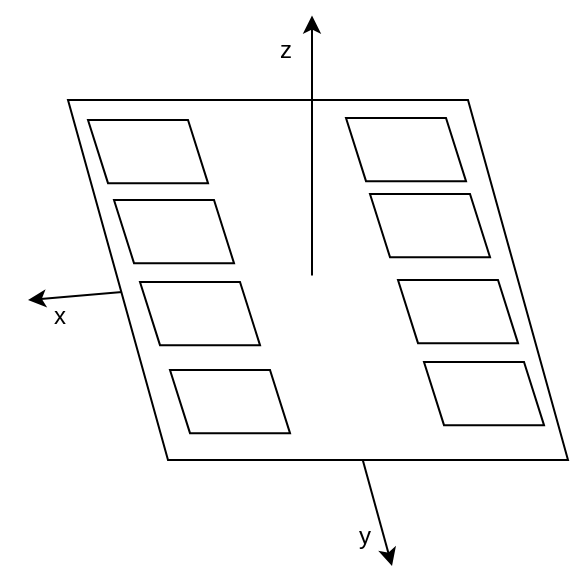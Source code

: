 <mxfile version="28.2.7">
  <diagram name="Page-1" id="CG6VzBT6TGSni8sAfczl">
    <mxGraphModel dx="672" dy="370" grid="1" gridSize="10" guides="1" tooltips="1" connect="1" arrows="1" fold="1" page="1" pageScale="1" pageWidth="1169" pageHeight="1654" math="0" shadow="0">
      <root>
        <mxCell id="0" />
        <mxCell id="1" parent="0" />
        <mxCell id="QiRjHFocJS6x8Pd-hhBX-11" value="" style="endArrow=classic;html=1;rounded=0;" edge="1" parent="1">
          <mxGeometry width="50" height="50" relative="1" as="geometry">
            <mxPoint x="592" y="237.79" as="sourcePoint" />
            <mxPoint x="450" y="250" as="targetPoint" />
          </mxGeometry>
        </mxCell>
        <mxCell id="QiRjHFocJS6x8Pd-hhBX-12" value="" style="endArrow=classic;html=1;rounded=0;" edge="1" parent="1">
          <mxGeometry width="50" height="50" relative="1" as="geometry">
            <mxPoint x="585" y="212.58" as="sourcePoint" />
            <mxPoint x="632" y="383" as="targetPoint" />
          </mxGeometry>
        </mxCell>
        <mxCell id="QiRjHFocJS6x8Pd-hhBX-1" value="" style="shape=parallelogram;perimeter=parallelogramPerimeter;whiteSpace=wrap;html=1;fixedSize=1;size=50;rotation=-180;flipV=1;" vertex="1" parent="1">
          <mxGeometry x="470" y="150" width="250" height="180" as="geometry" />
        </mxCell>
        <mxCell id="QiRjHFocJS6x8Pd-hhBX-2" value="" style="shape=parallelogram;perimeter=parallelogramPerimeter;whiteSpace=wrap;html=1;fixedSize=1;size=10;rotation=-180;flipV=1;" vertex="1" parent="1">
          <mxGeometry x="480" y="160" width="60" height="31.58" as="geometry" />
        </mxCell>
        <mxCell id="QiRjHFocJS6x8Pd-hhBX-3" value="" style="shape=parallelogram;perimeter=parallelogramPerimeter;whiteSpace=wrap;html=1;fixedSize=1;size=10;rotation=-180;flipV=1;" vertex="1" parent="1">
          <mxGeometry x="493" y="200" width="60" height="31.58" as="geometry" />
        </mxCell>
        <mxCell id="QiRjHFocJS6x8Pd-hhBX-4" value="" style="shape=parallelogram;perimeter=parallelogramPerimeter;whiteSpace=wrap;html=1;fixedSize=1;size=10;rotation=-180;flipV=1;" vertex="1" parent="1">
          <mxGeometry x="506" y="241" width="60" height="31.58" as="geometry" />
        </mxCell>
        <mxCell id="QiRjHFocJS6x8Pd-hhBX-5" value="" style="shape=parallelogram;perimeter=parallelogramPerimeter;whiteSpace=wrap;html=1;fixedSize=1;size=10;rotation=-180;flipV=1;" vertex="1" parent="1">
          <mxGeometry x="521" y="285" width="60" height="31.58" as="geometry" />
        </mxCell>
        <mxCell id="QiRjHFocJS6x8Pd-hhBX-6" value="" style="shape=parallelogram;perimeter=parallelogramPerimeter;whiteSpace=wrap;html=1;fixedSize=1;size=10;rotation=-180;flipV=1;" vertex="1" parent="1">
          <mxGeometry x="609" y="159" width="60" height="31.58" as="geometry" />
        </mxCell>
        <mxCell id="QiRjHFocJS6x8Pd-hhBX-7" value="" style="shape=parallelogram;perimeter=parallelogramPerimeter;whiteSpace=wrap;html=1;fixedSize=1;size=10;rotation=-180;flipV=1;" vertex="1" parent="1">
          <mxGeometry x="621" y="197" width="60" height="31.58" as="geometry" />
        </mxCell>
        <mxCell id="QiRjHFocJS6x8Pd-hhBX-8" value="" style="shape=parallelogram;perimeter=parallelogramPerimeter;whiteSpace=wrap;html=1;fixedSize=1;size=10;rotation=-180;flipV=1;" vertex="1" parent="1">
          <mxGeometry x="635" y="240" width="60" height="31.58" as="geometry" />
        </mxCell>
        <mxCell id="QiRjHFocJS6x8Pd-hhBX-9" value="" style="shape=parallelogram;perimeter=parallelogramPerimeter;whiteSpace=wrap;html=1;fixedSize=1;size=10;rotation=-180;flipV=1;" vertex="1" parent="1">
          <mxGeometry x="648" y="281" width="60" height="31.58" as="geometry" />
        </mxCell>
        <mxCell id="QiRjHFocJS6x8Pd-hhBX-10" value="" style="endArrow=classic;html=1;rounded=0;" edge="1" parent="1">
          <mxGeometry width="50" height="50" relative="1" as="geometry">
            <mxPoint x="592" y="237.79" as="sourcePoint" />
            <mxPoint x="592" y="107.79" as="targetPoint" />
          </mxGeometry>
        </mxCell>
        <mxCell id="QiRjHFocJS6x8Pd-hhBX-19" value="x" style="text;html=1;whiteSpace=wrap;strokeColor=none;fillColor=none;align=center;verticalAlign=middle;rounded=0;" vertex="1" parent="1">
          <mxGeometry x="436" y="243" width="60" height="30" as="geometry" />
        </mxCell>
        <mxCell id="QiRjHFocJS6x8Pd-hhBX-20" value="y" style="text;html=1;whiteSpace=wrap;strokeColor=none;fillColor=none;align=center;verticalAlign=middle;rounded=0;" vertex="1" parent="1">
          <mxGeometry x="596" y="348" width="45" height="40" as="geometry" />
        </mxCell>
        <mxCell id="QiRjHFocJS6x8Pd-hhBX-21" value="z" style="text;html=1;whiteSpace=wrap;strokeColor=none;fillColor=none;align=center;verticalAlign=middle;rounded=0;" vertex="1" parent="1">
          <mxGeometry x="549" y="110" width="60" height="30" as="geometry" />
        </mxCell>
      </root>
    </mxGraphModel>
  </diagram>
</mxfile>
